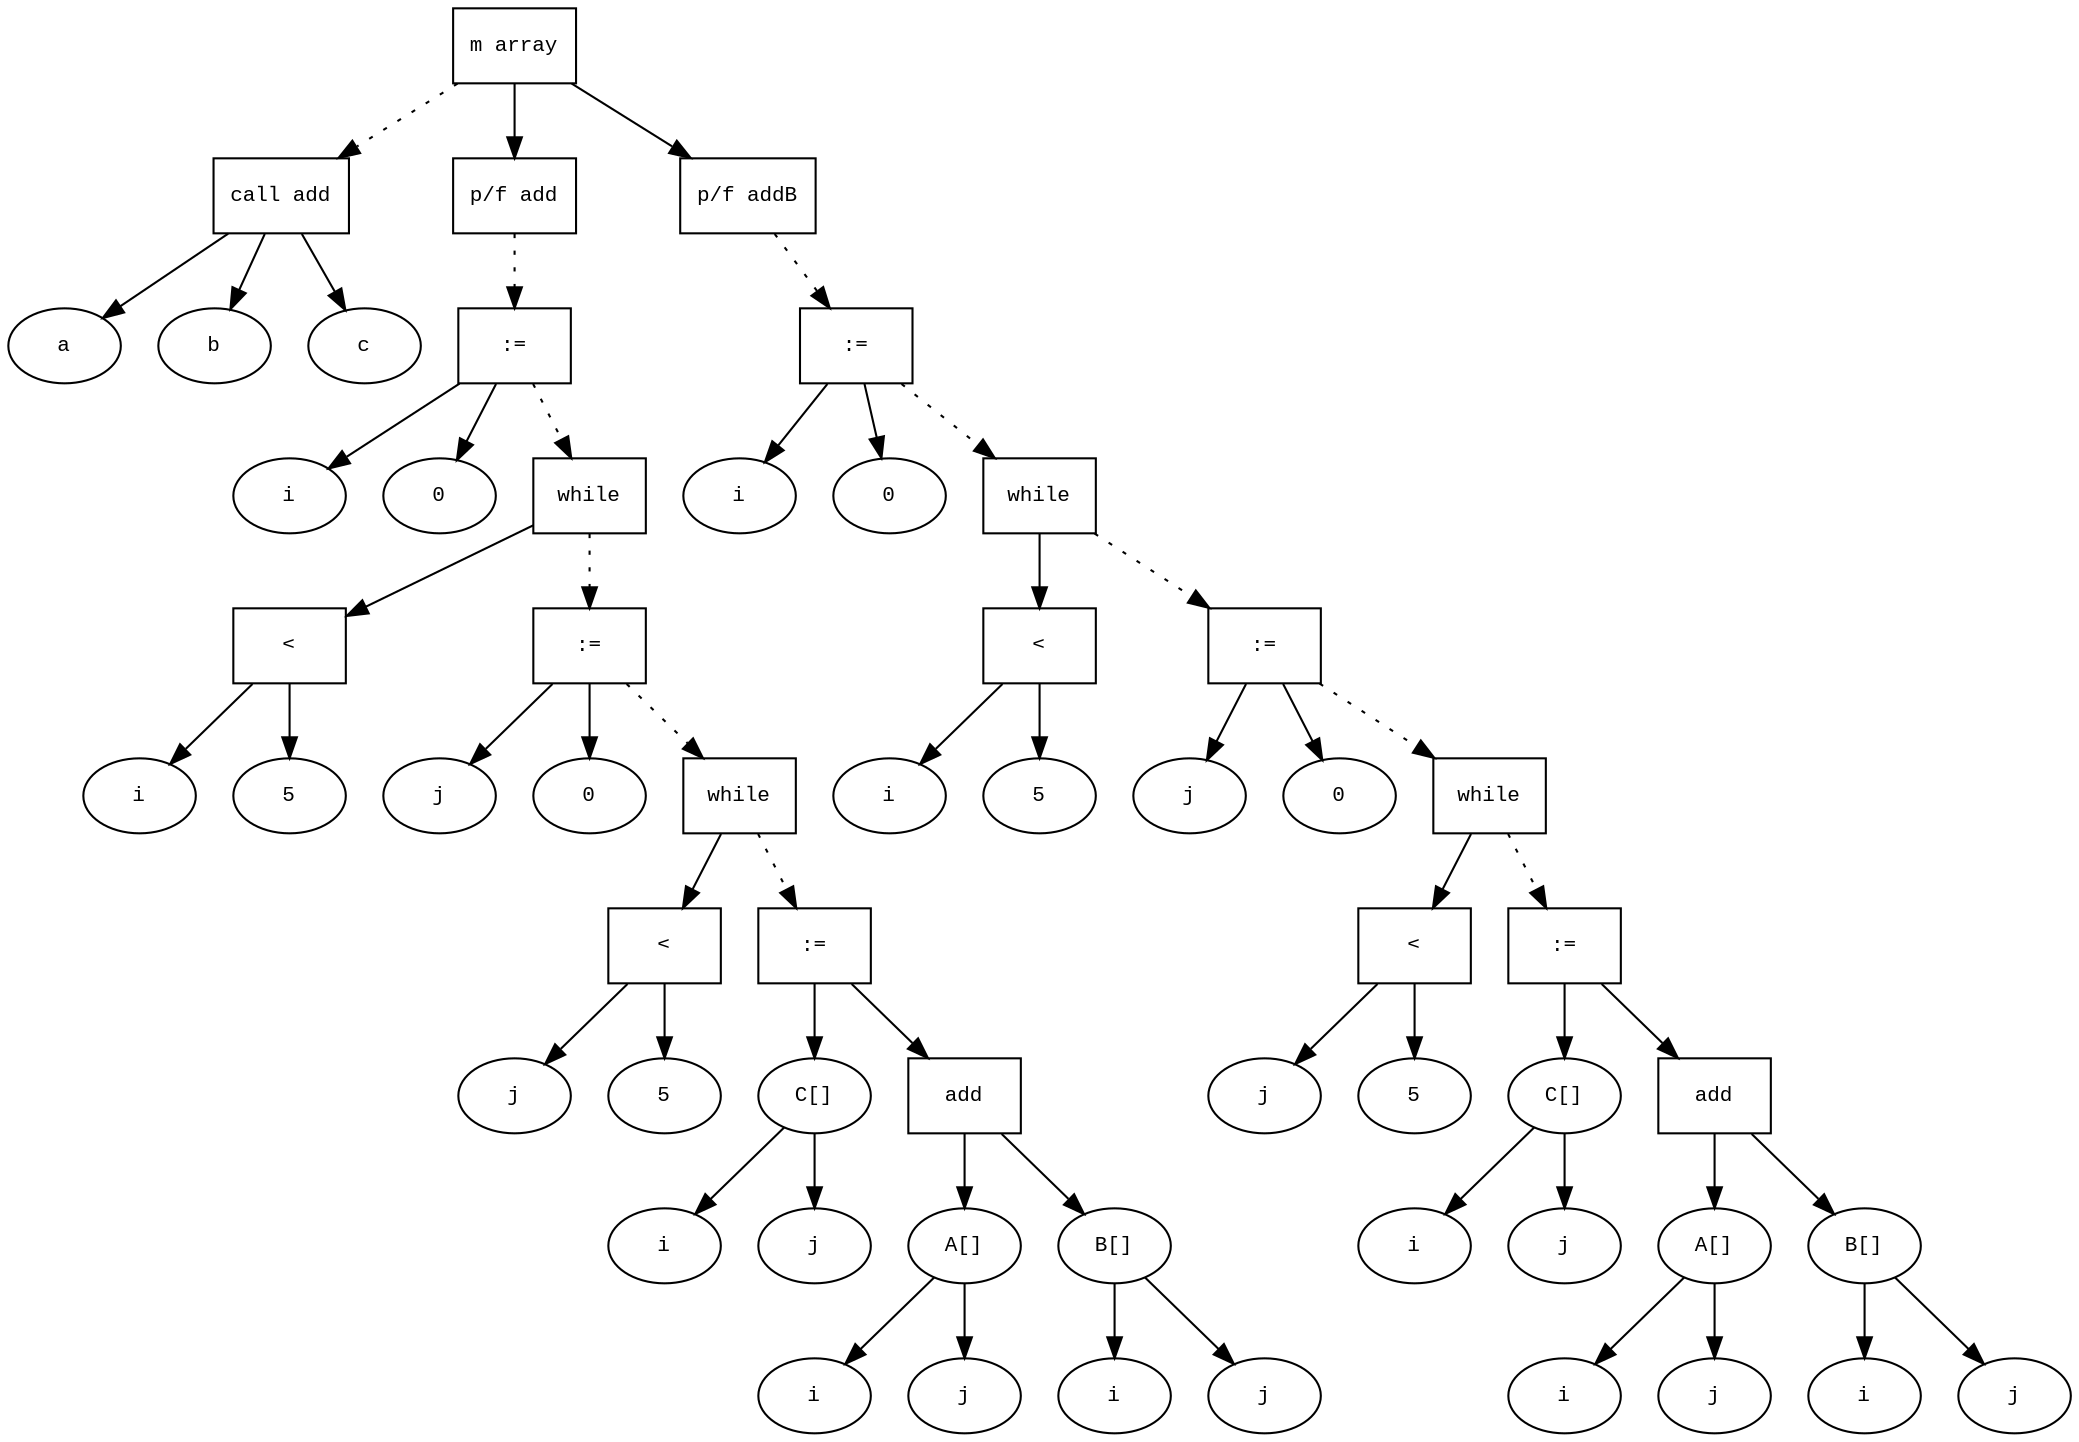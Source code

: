 digraph AST {
  graph [fontname="Times New Roman",fontsize=10];
  node  [fontname="Courier New",fontsize=10];
  edge  [fontname="Times New Roman",fontsize=10];

  node0 [label="m array",shape=box];
  node59 [label="call add",shape=box];
  node60 [label="a",shape=ellipse];
  node59->node60;
  node61 [label="b",shape=ellipse];
  node59->node61;
  node62 [label="c",shape=ellipse];
  node59->node62;
  node0 -> node59 [style=dotted];
  node1 [label="p/f add",shape=box];
  node4 [label=":=",shape=box];
  node2 [label="i",shape=ellipse];
  node4->node2;
  node3 [label="0",shape=ellipse];
  node4->node3;
  node1 -> node4 [style=dotted];
  node29 [label="while",shape=box];
  node7 [label="<",shape=box];
  node5 [label="i",shape=ellipse];
  node7->node5;
  node6 [label="5",shape=ellipse];
  node7->node6;
  node29->node7;
  node10 [label=":=",shape=box];
  node8 [label="j",shape=ellipse];
  node10->node8;
  node9 [label="0",shape=ellipse];
  node10->node9;
  node29 -> node10 [style=dotted];
  node28 [label="while",shape=box];
  node13 [label="<",shape=box];
  node11 [label="j",shape=ellipse];
  node13->node11;
  node12 [label="5",shape=ellipse];
  node13->node12;
  node28->node13;
  node27 [label=":=",shape=box];
  node15 [label="C[]",shape=ellipse];
  node16 [label="i",shape=ellipse];
  node15-> node16;
  node17 [label="j",shape=ellipse];
  node15-> node17;
  node27->node15;
  node26 [label="add",shape=box];
  node19 [label="A[]",shape=ellipse];
  node20 [label="i",shape=ellipse];
  node19-> node20;
  node21 [label="j",shape=ellipse];
  node19-> node21;
  node26->node19;
  node23 [label="B[]",shape=ellipse];
  node24 [label="i",shape=ellipse];
  node23-> node24;
  node25 [label="j",shape=ellipse];
  node23-> node25;
  node26->node23;
  node27->node26;
  node28 -> node27 [style=dotted];
  node10 -> node28 [style=dotted];
  node4 -> node29 [style=dotted];
  node0 -> node1;
  node30 [label="p/f addB",shape=box];
  node33 [label=":=",shape=box];
  node31 [label="i",shape=ellipse];
  node33->node31;
  node32 [label="0",shape=ellipse];
  node33->node32;
  node30 -> node33 [style=dotted];
  node58 [label="while",shape=box];
  node36 [label="<",shape=box];
  node34 [label="i",shape=ellipse];
  node36->node34;
  node35 [label="5",shape=ellipse];
  node36->node35;
  node58->node36;
  node39 [label=":=",shape=box];
  node37 [label="j",shape=ellipse];
  node39->node37;
  node38 [label="0",shape=ellipse];
  node39->node38;
  node58 -> node39 [style=dotted];
  node57 [label="while",shape=box];
  node42 [label="<",shape=box];
  node40 [label="j",shape=ellipse];
  node42->node40;
  node41 [label="5",shape=ellipse];
  node42->node41;
  node57->node42;
  node56 [label=":=",shape=box];
  node44 [label="C[]",shape=ellipse];
  node45 [label="i",shape=ellipse];
  node44-> node45;
  node46 [label="j",shape=ellipse];
  node44-> node46;
  node56->node44;
  node55 [label="add",shape=box];
  node48 [label="A[]",shape=ellipse];
  node49 [label="i",shape=ellipse];
  node48-> node49;
  node50 [label="j",shape=ellipse];
  node48-> node50;
  node55->node48;
  node52 [label="B[]",shape=ellipse];
  node53 [label="i",shape=ellipse];
  node52-> node53;
  node54 [label="j",shape=ellipse];
  node52-> node54;
  node55->node52;
  node56->node55;
  node57 -> node56 [style=dotted];
  node39 -> node57 [style=dotted];
  node33 -> node58 [style=dotted];
  node0 -> node30;
}
